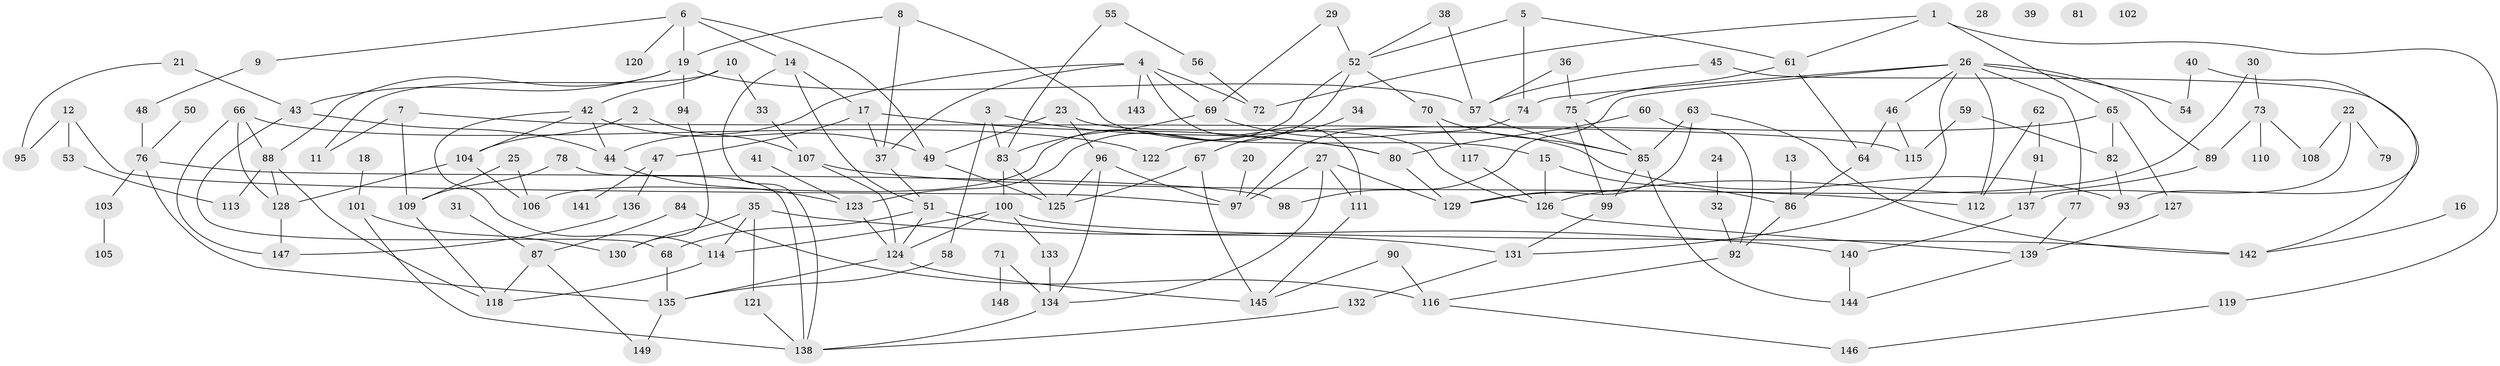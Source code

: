 // coarse degree distribution, {10: 0.018518518518518517, 5: 0.07407407407407407, 12: 0.037037037037037035, 11: 0.018518518518518517, 9: 0.037037037037037035, 14: 0.018518518518518517, 17: 0.018518518518518517, 3: 0.09259259259259259, 1: 0.12962962962962962, 2: 0.25925925925925924, 6: 0.037037037037037035, 7: 0.037037037037037035, 0: 0.07407407407407407, 4: 0.12962962962962962, 8: 0.018518518518518517}
// Generated by graph-tools (version 1.1) at 2025/16/03/04/25 18:16:38]
// undirected, 149 vertices, 220 edges
graph export_dot {
graph [start="1"]
  node [color=gray90,style=filled];
  1;
  2;
  3;
  4;
  5;
  6;
  7;
  8;
  9;
  10;
  11;
  12;
  13;
  14;
  15;
  16;
  17;
  18;
  19;
  20;
  21;
  22;
  23;
  24;
  25;
  26;
  27;
  28;
  29;
  30;
  31;
  32;
  33;
  34;
  35;
  36;
  37;
  38;
  39;
  40;
  41;
  42;
  43;
  44;
  45;
  46;
  47;
  48;
  49;
  50;
  51;
  52;
  53;
  54;
  55;
  56;
  57;
  58;
  59;
  60;
  61;
  62;
  63;
  64;
  65;
  66;
  67;
  68;
  69;
  70;
  71;
  72;
  73;
  74;
  75;
  76;
  77;
  78;
  79;
  80;
  81;
  82;
  83;
  84;
  85;
  86;
  87;
  88;
  89;
  90;
  91;
  92;
  93;
  94;
  95;
  96;
  97;
  98;
  99;
  100;
  101;
  102;
  103;
  104;
  105;
  106;
  107;
  108;
  109;
  110;
  111;
  112;
  113;
  114;
  115;
  116;
  117;
  118;
  119;
  120;
  121;
  122;
  123;
  124;
  125;
  126;
  127;
  128;
  129;
  130;
  131;
  132;
  133;
  134;
  135;
  136;
  137;
  138;
  139;
  140;
  141;
  142;
  143;
  144;
  145;
  146;
  147;
  148;
  149;
  1 -- 61;
  1 -- 65;
  1 -- 72;
  1 -- 119;
  2 -- 104;
  2 -- 107;
  3 -- 58;
  3 -- 80;
  3 -- 83;
  4 -- 37;
  4 -- 44;
  4 -- 69;
  4 -- 72;
  4 -- 111;
  4 -- 143;
  5 -- 52;
  5 -- 61;
  5 -- 74;
  6 -- 9;
  6 -- 14;
  6 -- 19;
  6 -- 49;
  6 -- 120;
  7 -- 11;
  7 -- 109;
  7 -- 115;
  8 -- 15;
  8 -- 19;
  8 -- 37;
  9 -- 48;
  10 -- 11;
  10 -- 33;
  10 -- 42;
  12 -- 53;
  12 -- 95;
  12 -- 97;
  13 -- 86;
  14 -- 17;
  14 -- 51;
  14 -- 138;
  15 -- 86;
  15 -- 126;
  16 -- 142;
  17 -- 37;
  17 -- 47;
  17 -- 80;
  18 -- 101;
  19 -- 43;
  19 -- 57;
  19 -- 88;
  19 -- 94;
  20 -- 97;
  21 -- 43;
  21 -- 95;
  22 -- 79;
  22 -- 108;
  22 -- 137;
  23 -- 49;
  23 -- 96;
  23 -- 126;
  24 -- 32;
  25 -- 106;
  25 -- 109;
  26 -- 46;
  26 -- 54;
  26 -- 74;
  26 -- 77;
  26 -- 89;
  26 -- 98;
  26 -- 112;
  26 -- 131;
  27 -- 97;
  27 -- 111;
  27 -- 129;
  27 -- 134;
  29 -- 52;
  29 -- 69;
  30 -- 73;
  30 -- 129;
  31 -- 87;
  32 -- 92;
  33 -- 107;
  34 -- 67;
  35 -- 114;
  35 -- 121;
  35 -- 130;
  35 -- 140;
  36 -- 57;
  36 -- 75;
  37 -- 51;
  38 -- 52;
  38 -- 57;
  40 -- 54;
  40 -- 93;
  41 -- 123;
  42 -- 44;
  42 -- 49;
  42 -- 104;
  42 -- 114;
  43 -- 44;
  43 -- 68;
  44 -- 123;
  45 -- 57;
  45 -- 142;
  46 -- 64;
  46 -- 115;
  47 -- 136;
  47 -- 141;
  48 -- 76;
  49 -- 125;
  50 -- 76;
  51 -- 68;
  51 -- 124;
  51 -- 131;
  52 -- 70;
  52 -- 106;
  52 -- 123;
  53 -- 113;
  55 -- 56;
  55 -- 83;
  56 -- 72;
  57 -- 85;
  58 -- 135;
  59 -- 82;
  59 -- 115;
  60 -- 80;
  60 -- 92;
  61 -- 64;
  61 -- 75;
  62 -- 91;
  62 -- 112;
  63 -- 85;
  63 -- 129;
  63 -- 142;
  64 -- 86;
  65 -- 82;
  65 -- 122;
  65 -- 127;
  66 -- 88;
  66 -- 122;
  66 -- 128;
  66 -- 147;
  67 -- 125;
  67 -- 145;
  68 -- 135;
  69 -- 83;
  69 -- 93;
  70 -- 85;
  70 -- 117;
  71 -- 134;
  71 -- 148;
  73 -- 89;
  73 -- 108;
  73 -- 110;
  74 -- 97;
  75 -- 85;
  75 -- 99;
  76 -- 98;
  76 -- 103;
  76 -- 135;
  77 -- 139;
  78 -- 109;
  78 -- 138;
  80 -- 129;
  82 -- 93;
  83 -- 100;
  83 -- 125;
  84 -- 87;
  84 -- 116;
  85 -- 99;
  85 -- 144;
  86 -- 92;
  87 -- 118;
  87 -- 149;
  88 -- 113;
  88 -- 118;
  88 -- 128;
  89 -- 126;
  90 -- 116;
  90 -- 145;
  91 -- 137;
  92 -- 116;
  94 -- 130;
  96 -- 97;
  96 -- 125;
  96 -- 134;
  99 -- 131;
  100 -- 114;
  100 -- 124;
  100 -- 133;
  100 -- 142;
  101 -- 130;
  101 -- 138;
  103 -- 105;
  104 -- 106;
  104 -- 128;
  107 -- 112;
  107 -- 124;
  109 -- 118;
  111 -- 145;
  114 -- 118;
  116 -- 146;
  117 -- 126;
  119 -- 146;
  121 -- 138;
  123 -- 124;
  124 -- 135;
  124 -- 145;
  126 -- 139;
  127 -- 139;
  128 -- 147;
  131 -- 132;
  132 -- 138;
  133 -- 134;
  134 -- 138;
  135 -- 149;
  136 -- 147;
  137 -- 140;
  139 -- 144;
  140 -- 144;
}

